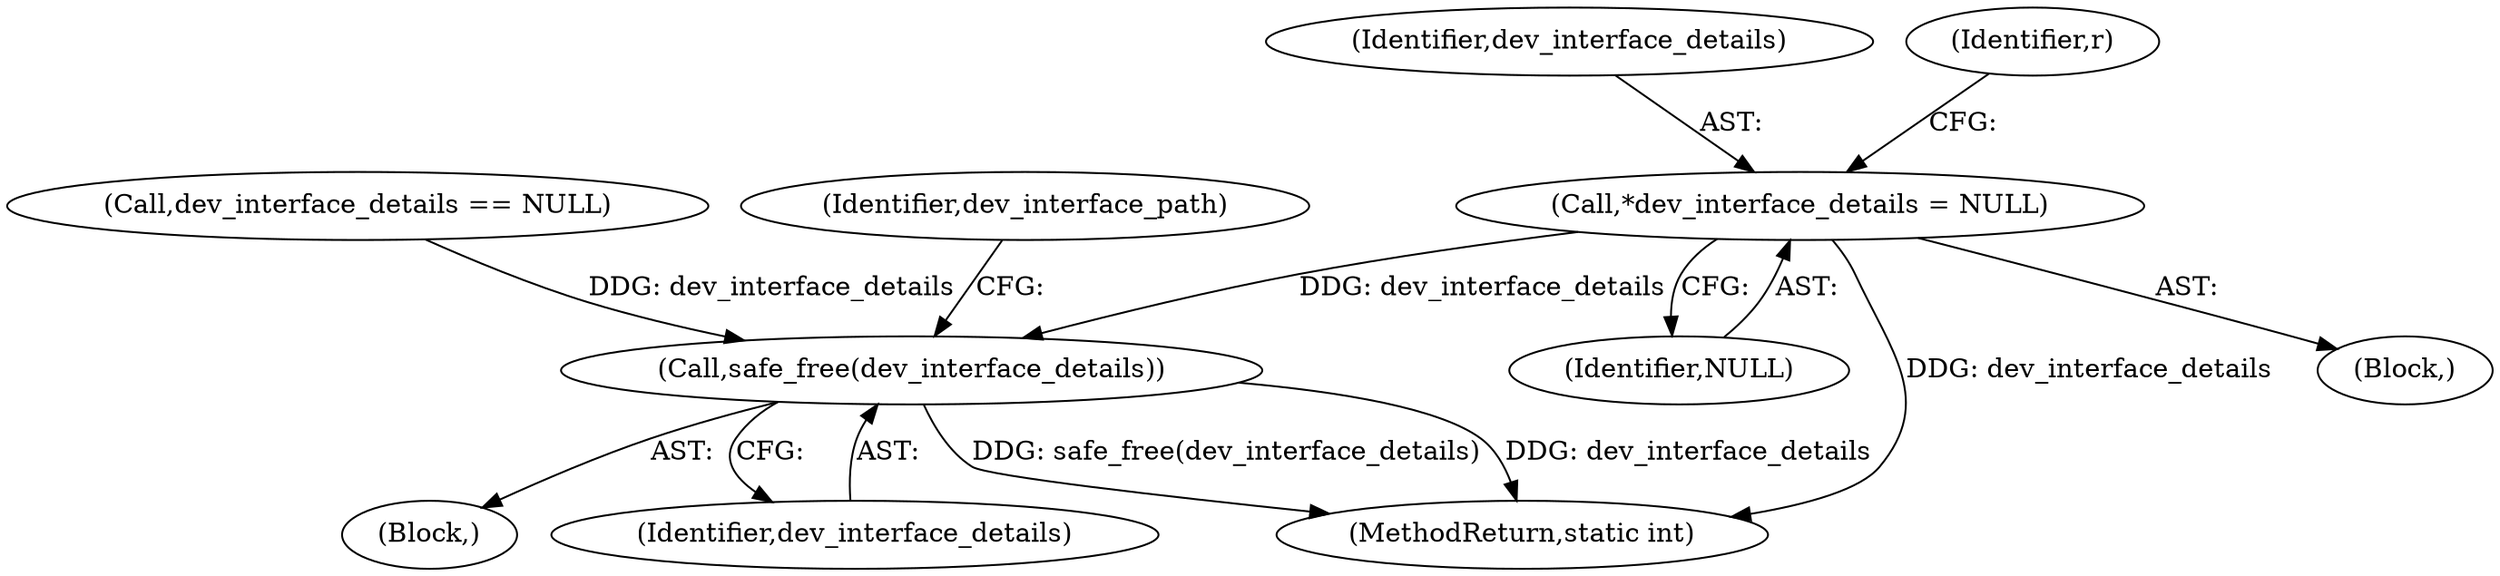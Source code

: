 digraph "0_Chrome_ac149a8d4371c0e01e0934fdd57b09e86f96b5b9_29@pointer" {
"1000120" [label="(Call,*dev_interface_details = NULL)"];
"1000259" [label="(Call,safe_free(dev_interface_details))"];
"1000258" [label="(Block,)"];
"1000259" [label="(Call,safe_free(dev_interface_details))"];
"1000122" [label="(Identifier,NULL)"];
"1000121" [label="(Identifier,dev_interface_details)"];
"1000120" [label="(Call,*dev_interface_details = NULL)"];
"1000260" [label="(Identifier,dev_interface_details)"];
"1001033" [label="(MethodReturn,static int)"];
"1000313" [label="(Call,dev_interface_details == NULL)"];
"1000108" [label="(Block,)"];
"1000262" [label="(Identifier,dev_interface_path)"];
"1000126" [label="(Identifier,r)"];
"1000120" -> "1000108"  [label="AST: "];
"1000120" -> "1000122"  [label="CFG: "];
"1000121" -> "1000120"  [label="AST: "];
"1000122" -> "1000120"  [label="AST: "];
"1000126" -> "1000120"  [label="CFG: "];
"1000120" -> "1001033"  [label="DDG: dev_interface_details"];
"1000120" -> "1000259"  [label="DDG: dev_interface_details"];
"1000259" -> "1000258"  [label="AST: "];
"1000259" -> "1000260"  [label="CFG: "];
"1000260" -> "1000259"  [label="AST: "];
"1000262" -> "1000259"  [label="CFG: "];
"1000259" -> "1001033"  [label="DDG: safe_free(dev_interface_details)"];
"1000259" -> "1001033"  [label="DDG: dev_interface_details"];
"1000313" -> "1000259"  [label="DDG: dev_interface_details"];
}

